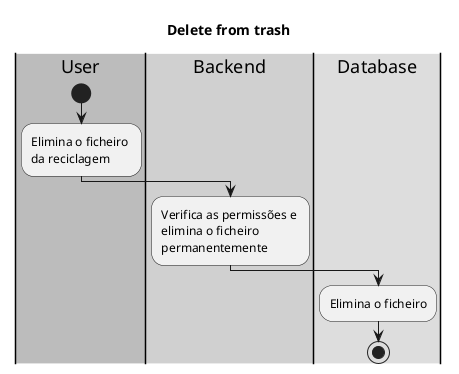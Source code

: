 @startuml

skinparam Monochrome true

title Delete from trash

|#bcbcbc|User|
|#d0d0d0|Backend|
|#dddddd|Database|

|User|
start
    :Elimina o ficheiro \nda reciclagem;
    |Backend|
    :Verifica as permissões e \nelimina o ficheiro \npermanentemente;
    |Database|
    :Elimina o ficheiro;
stop

